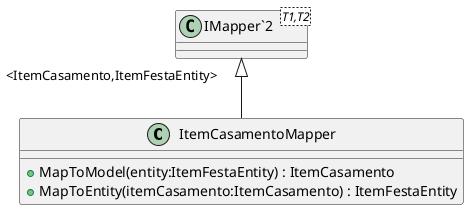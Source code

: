 @startuml
class ItemCasamentoMapper {
    + MapToModel(entity:ItemFestaEntity) : ItemCasamento
    + MapToEntity(itemCasamento:ItemCasamento) : ItemFestaEntity
}
class "IMapper`2"<T1,T2> {
}
"IMapper`2" "<ItemCasamento,ItemFestaEntity>" <|-- ItemCasamentoMapper
@enduml
